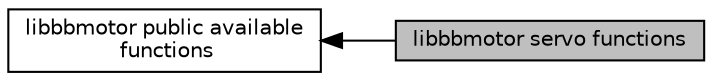 digraph "libbbmotor servo functions"
{
  edge [fontname="Helvetica",fontsize="10",labelfontname="Helvetica",labelfontsize="10"];
  node [fontname="Helvetica",fontsize="10",shape=record];
  rankdir=LR;
  Node0 [label="libbbmotor servo functions",height=0.2,width=0.4,color="black", fillcolor="grey75", style="filled", fontcolor="black"];
  Node1 [label="libbbmotor public available\l functions",height=0.2,width=0.4,color="black", fillcolor="white", style="filled",URL="$group__libbbmotor__public.html",tooltip="public functions "];
  Node1->Node0 [shape=plaintext, dir="back", style="solid"];
}

